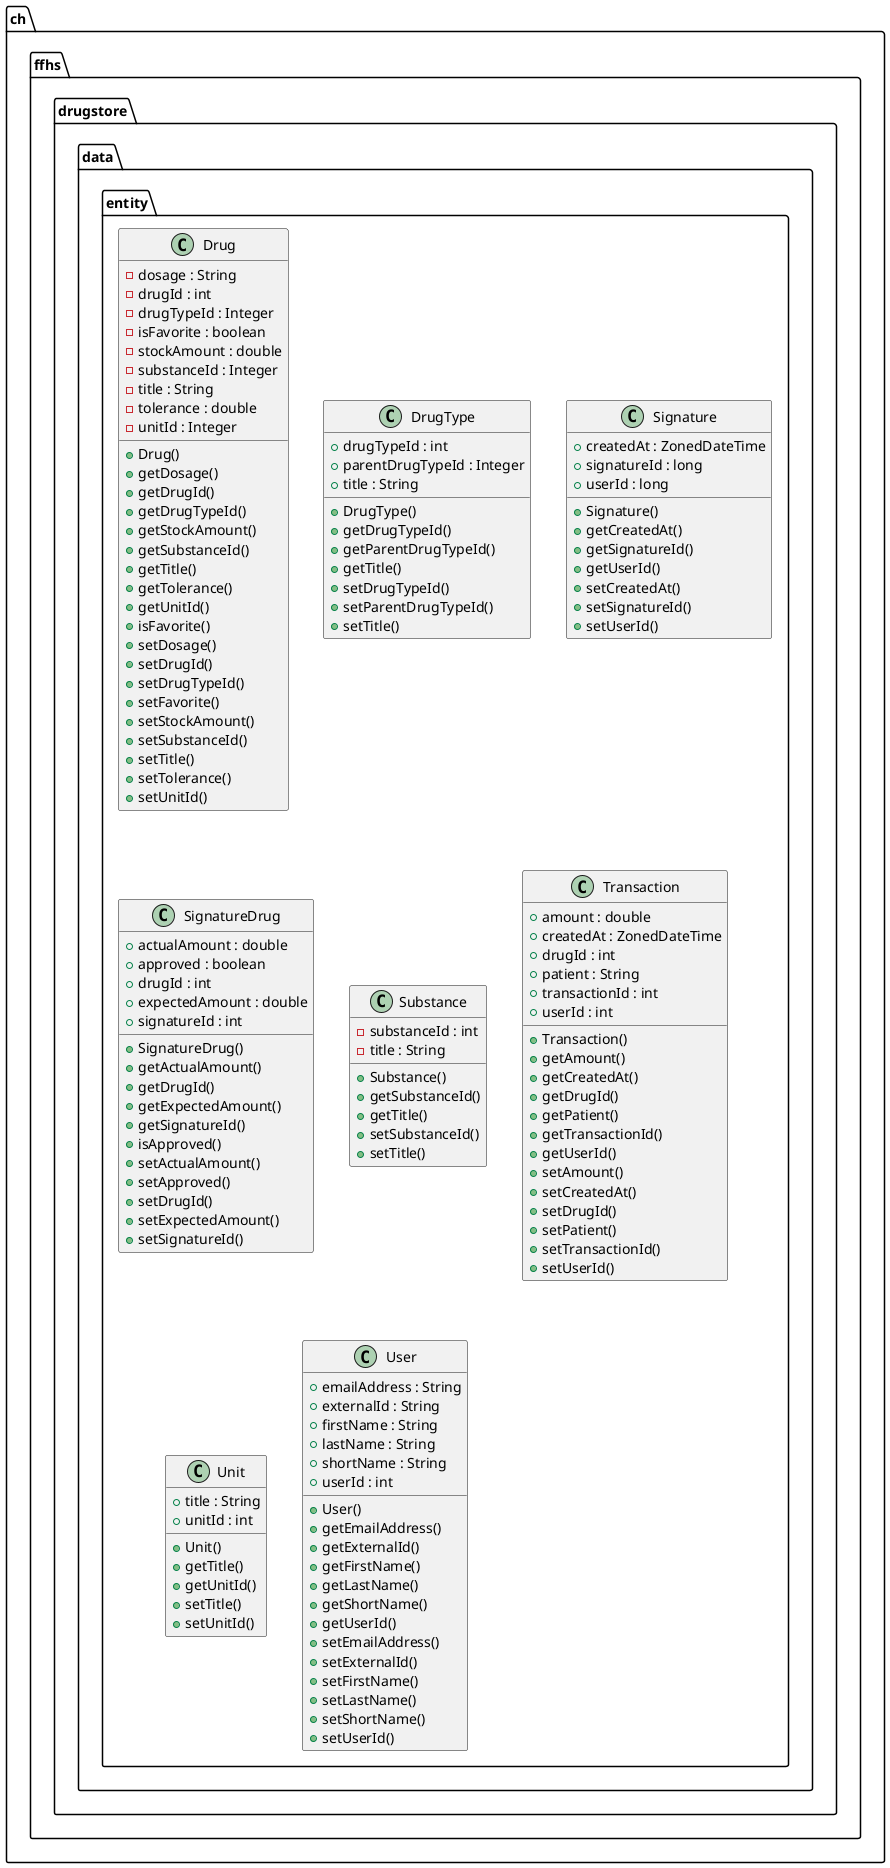 @startuml

  namespace ch.ffhs.drugstore {
    namespace data {
      namespace entity {
        class ch.ffhs.drugstore.data.entity.Drug {
            - dosage : String
            - drugId : int
            - drugTypeId : Integer
            - isFavorite : boolean
            - stockAmount : double
            - substanceId : Integer
            - title : String
            - tolerance : double
            - unitId : Integer
            + Drug()
            + getDosage()
            + getDrugId()
            + getDrugTypeId()
            + getStockAmount()
            + getSubstanceId()
            + getTitle()
            + getTolerance()
            + getUnitId()
            + isFavorite()
            + setDosage()
            + setDrugId()
            + setDrugTypeId()
            + setFavorite()
            + setStockAmount()
            + setSubstanceId()
            + setTitle()
            + setTolerance()
            + setUnitId()
        }
      }
    }
  }
  

  namespace ch.ffhs.drugstore {
    namespace data {
      namespace entity {
        class ch.ffhs.drugstore.data.entity.DrugType {
            + drugTypeId : int
            + parentDrugTypeId : Integer
            + title : String
            + DrugType()
            + getDrugTypeId()
            + getParentDrugTypeId()
            + getTitle()
            + setDrugTypeId()
            + setParentDrugTypeId()
            + setTitle()
        }
      }
    }
  }
  

  namespace ch.ffhs.drugstore {
    namespace data {
      namespace entity {
        class ch.ffhs.drugstore.data.entity.Signature {
            + createdAt : ZonedDateTime
            + signatureId : long
            + userId : long
            + Signature()
            + getCreatedAt()
            + getSignatureId()
            + getUserId()
            + setCreatedAt()
            + setSignatureId()
            + setUserId()
        }
      }
    }
  }
  

  namespace ch.ffhs.drugstore {
    namespace data {
      namespace entity {
        class ch.ffhs.drugstore.data.entity.SignatureDrug {
            + actualAmount : double
            + approved : boolean
            + drugId : int
            + expectedAmount : double
            + signatureId : int
            + SignatureDrug()
            + getActualAmount()
            + getDrugId()
            + getExpectedAmount()
            + getSignatureId()
            + isApproved()
            + setActualAmount()
            + setApproved()
            + setDrugId()
            + setExpectedAmount()
            + setSignatureId()
        }
      }
    }
  }
  

  namespace ch.ffhs.drugstore {
    namespace data {
      namespace entity {
        class ch.ffhs.drugstore.data.entity.Substance {
            - substanceId : int
            - title : String
            + Substance()
            + getSubstanceId()
            + getTitle()
            + setSubstanceId()
            + setTitle()
        }
      }
    }
  }
  

  namespace ch.ffhs.drugstore {
    namespace data {
      namespace entity {
        class ch.ffhs.drugstore.data.entity.Transaction {
            + amount : double
            + createdAt : ZonedDateTime
            + drugId : int
            + patient : String
            + transactionId : int
            + userId : int
            + Transaction()
            + getAmount()
            + getCreatedAt()
            + getDrugId()
            + getPatient()
            + getTransactionId()
            + getUserId()
            + setAmount()
            + setCreatedAt()
            + setDrugId()
            + setPatient()
            + setTransactionId()
            + setUserId()
        }
      }
    }
  }
  

  namespace ch.ffhs.drugstore {
    namespace data {
      namespace entity {
        class ch.ffhs.drugstore.data.entity.Unit {
            + title : String
            + unitId : int
            + Unit()
            + getTitle()
            + getUnitId()
            + setTitle()
            + setUnitId()
        }
      }
    }
  }
  

  namespace ch.ffhs.drugstore {
    namespace data {
      namespace entity {
        class ch.ffhs.drugstore.data.entity.User {
            + emailAddress : String
            + externalId : String
            + firstName : String
            + lastName : String
            + shortName : String
            + userId : int
            + User()
            + getEmailAddress()
            + getExternalId()
            + getFirstName()
            + getLastName()
            + getShortName()
            + getUserId()
            + setEmailAddress()
            + setExternalId()
            + setFirstName()
            + setLastName()
            + setShortName()
            + setUserId()
        }
      }
    }
  }


@enduml
